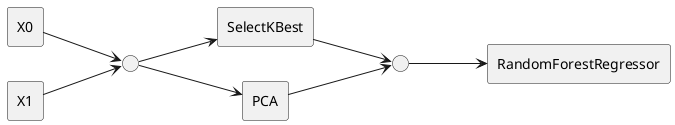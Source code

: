 @startuml

skinparam monochrome true
skinparam shadowing false

left to right direction

skinparam artifact {
    BorderColor lightgrey
}

rectangle X0
rectangle X1

rectangle SelectKBest
rectangle PCA
interface " " as c0
interface " " as c1
rectangle RandomForestRegressor
X0 --> c0
X1 --> c0 
c0 --> SelectKBest
c0 --> PCA
SelectKBest --> c1
PCA --> c1
c1 --> RandomForestRegressor

@enduml
